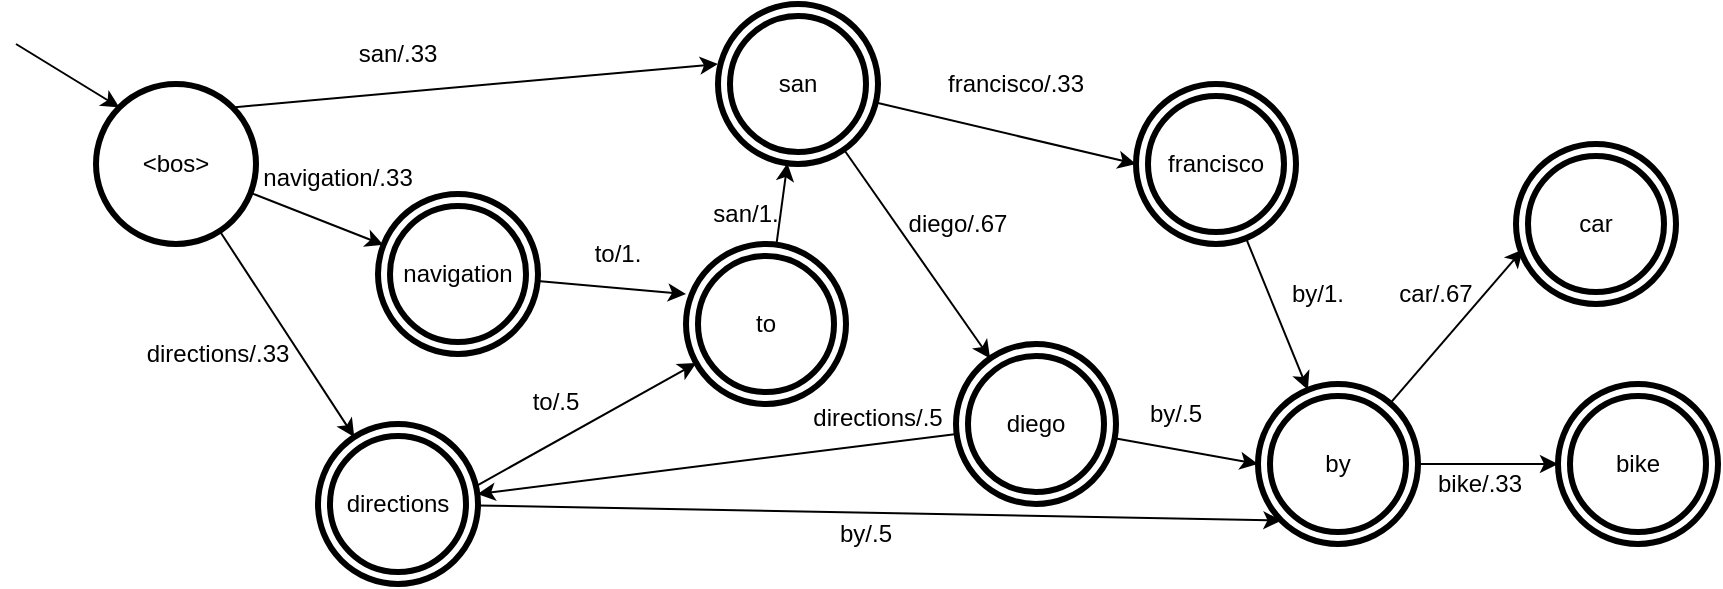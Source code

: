 <mxfile version="15.4.0" type="device"><diagram id="1beL4efiaEuEJS-CGqvc" name="第 1 页"><mxGraphModel dx="1773" dy="597" grid="1" gridSize="10" guides="1" tooltips="1" connect="1" arrows="1" fold="1" page="1" pageScale="1" pageWidth="827" pageHeight="1169" math="0" shadow="0"><root><mxCell id="0"/><mxCell id="1" parent="0"/><mxCell id="jkV-DvLT4OgZ1bMWMOKC-3" value="" style="rounded=0;orthogonalLoop=1;jettySize=auto;html=1;entryX=0;entryY=0;entryDx=0;entryDy=0;" edge="1" parent="1" target="jkV-DvLT4OgZ1bMWMOKC-1"><mxGeometry relative="1" as="geometry"><mxPoint x="-1" y="70" as="sourcePoint"/><mxPoint x="239" y="130" as="targetPoint"/></mxGeometry></mxCell><mxCell id="jkV-DvLT4OgZ1bMWMOKC-11" style="edgeStyle=none;rounded=0;orthogonalLoop=1;jettySize=auto;html=1;" edge="1" parent="1" source="jkV-DvLT4OgZ1bMWMOKC-1" target="jkV-DvLT4OgZ1bMWMOKC-5"><mxGeometry relative="1" as="geometry"/></mxCell><mxCell id="jkV-DvLT4OgZ1bMWMOKC-34" style="edgeStyle=none;rounded=1;orthogonalLoop=1;jettySize=auto;html=1;" edge="1" parent="1" source="jkV-DvLT4OgZ1bMWMOKC-1" target="jkV-DvLT4OgZ1bMWMOKC-4"><mxGeometry relative="1" as="geometry"/></mxCell><mxCell id="jkV-DvLT4OgZ1bMWMOKC-1" value="&amp;lt;bos&amp;gt;" style="ellipse;whiteSpace=wrap;html=1;aspect=fixed;strokeWidth=3;" vertex="1" parent="1"><mxGeometry x="39" y="90" width="80" height="80" as="geometry"/></mxCell><mxCell id="jkV-DvLT4OgZ1bMWMOKC-15" style="rounded=1;orthogonalLoop=1;jettySize=auto;elbow=vertical;html=1;entryX=0;entryY=0.313;entryDx=0;entryDy=0;entryPerimeter=0;" edge="1" parent="1" source="jkV-DvLT4OgZ1bMWMOKC-4" target="jkV-DvLT4OgZ1bMWMOKC-8"><mxGeometry relative="1" as="geometry"/></mxCell><mxCell id="jkV-DvLT4OgZ1bMWMOKC-4" value="navigation" style="ellipse;shape=doubleEllipse;whiteSpace=wrap;html=1;aspect=fixed;strokeWidth=3;" vertex="1" parent="1"><mxGeometry x="180" y="145" width="80" height="80" as="geometry"/></mxCell><mxCell id="jkV-DvLT4OgZ1bMWMOKC-9" style="edgeStyle=none;rounded=0;orthogonalLoop=1;jettySize=auto;html=1;exitX=0.988;exitY=0.388;exitDx=0;exitDy=0;exitPerimeter=0;" edge="1" parent="1" source="jkV-DvLT4OgZ1bMWMOKC-5" target="jkV-DvLT4OgZ1bMWMOKC-8"><mxGeometry relative="1" as="geometry"/></mxCell><mxCell id="jkV-DvLT4OgZ1bMWMOKC-29" style="rounded=1;orthogonalLoop=1;jettySize=auto;html=1;entryX=0;entryY=1;entryDx=0;entryDy=0;elbow=vertical;" edge="1" parent="1" source="jkV-DvLT4OgZ1bMWMOKC-5" target="jkV-DvLT4OgZ1bMWMOKC-20"><mxGeometry relative="1" as="geometry"/></mxCell><mxCell id="jkV-DvLT4OgZ1bMWMOKC-5" value="directions" style="ellipse;shape=doubleEllipse;whiteSpace=wrap;html=1;aspect=fixed;strokeWidth=3;" vertex="1" parent="1"><mxGeometry x="150" y="260" width="80" height="80" as="geometry"/></mxCell><mxCell id="jkV-DvLT4OgZ1bMWMOKC-17" style="edgeStyle=none;rounded=1;orthogonalLoop=1;jettySize=auto;html=1;" edge="1" parent="1" source="jkV-DvLT4OgZ1bMWMOKC-6" target="jkV-DvLT4OgZ1bMWMOKC-16"><mxGeometry relative="1" as="geometry"/></mxCell><mxCell id="jkV-DvLT4OgZ1bMWMOKC-19" style="edgeStyle=none;rounded=1;orthogonalLoop=1;jettySize=auto;html=1;entryX=0;entryY=0.5;entryDx=0;entryDy=0;" edge="1" parent="1" source="jkV-DvLT4OgZ1bMWMOKC-6" target="jkV-DvLT4OgZ1bMWMOKC-18"><mxGeometry relative="1" as="geometry"/></mxCell><mxCell id="jkV-DvLT4OgZ1bMWMOKC-6" value="san" style="ellipse;shape=doubleEllipse;whiteSpace=wrap;html=1;aspect=fixed;strokeWidth=3;" vertex="1" parent="1"><mxGeometry x="350" y="50" width="80" height="80" as="geometry"/></mxCell><mxCell id="jkV-DvLT4OgZ1bMWMOKC-24" style="edgeStyle=none;rounded=1;orthogonalLoop=1;jettySize=auto;html=1;" edge="1" parent="1" source="jkV-DvLT4OgZ1bMWMOKC-8" target="jkV-DvLT4OgZ1bMWMOKC-6"><mxGeometry relative="1" as="geometry"/></mxCell><mxCell id="jkV-DvLT4OgZ1bMWMOKC-8" value="to" style="ellipse;shape=doubleEllipse;whiteSpace=wrap;html=1;aspect=fixed;strokeWidth=3;" vertex="1" parent="1"><mxGeometry x="334" y="170" width="80" height="80" as="geometry"/></mxCell><mxCell id="jkV-DvLT4OgZ1bMWMOKC-14" value="" style="endArrow=classic;html=1;rounded=1;exitX=1;exitY=0;exitDx=0;exitDy=0;entryX=0;entryY=0.375;entryDx=0;entryDy=0;elbow=vertical;entryPerimeter=0;" edge="1" parent="1" source="jkV-DvLT4OgZ1bMWMOKC-1" target="jkV-DvLT4OgZ1bMWMOKC-6"><mxGeometry width="50" height="50" relative="1" as="geometry"><mxPoint x="319" y="340" as="sourcePoint"/><mxPoint x="369" y="290" as="targetPoint"/></mxGeometry></mxCell><mxCell id="jkV-DvLT4OgZ1bMWMOKC-25" style="edgeStyle=none;rounded=1;orthogonalLoop=1;jettySize=auto;html=1;entryX=0;entryY=0.5;entryDx=0;entryDy=0;" edge="1" parent="1" source="jkV-DvLT4OgZ1bMWMOKC-16" target="jkV-DvLT4OgZ1bMWMOKC-20"><mxGeometry relative="1" as="geometry"/></mxCell><mxCell id="jkV-DvLT4OgZ1bMWMOKC-28" style="edgeStyle=none;rounded=1;orthogonalLoop=1;jettySize=auto;html=1;" edge="1" parent="1" source="jkV-DvLT4OgZ1bMWMOKC-16" target="jkV-DvLT4OgZ1bMWMOKC-5"><mxGeometry relative="1" as="geometry"/></mxCell><mxCell id="jkV-DvLT4OgZ1bMWMOKC-16" value="diego" style="ellipse;shape=doubleEllipse;whiteSpace=wrap;html=1;aspect=fixed;strokeWidth=3;" vertex="1" parent="1"><mxGeometry x="469" y="220" width="80" height="80" as="geometry"/></mxCell><mxCell id="jkV-DvLT4OgZ1bMWMOKC-22" style="edgeStyle=none;rounded=1;orthogonalLoop=1;jettySize=auto;html=1;" edge="1" parent="1" source="jkV-DvLT4OgZ1bMWMOKC-18" target="jkV-DvLT4OgZ1bMWMOKC-20"><mxGeometry relative="1" as="geometry"/></mxCell><mxCell id="jkV-DvLT4OgZ1bMWMOKC-18" value="francisco" style="ellipse;shape=doubleEllipse;whiteSpace=wrap;html=1;aspect=fixed;strokeWidth=3;" vertex="1" parent="1"><mxGeometry x="559" y="90" width="80" height="80" as="geometry"/></mxCell><mxCell id="jkV-DvLT4OgZ1bMWMOKC-23" style="edgeStyle=none;rounded=1;orthogonalLoop=1;jettySize=auto;html=1;entryX=0.043;entryY=0.659;entryDx=0;entryDy=0;entryPerimeter=0;" edge="1" parent="1" source="jkV-DvLT4OgZ1bMWMOKC-20" target="jkV-DvLT4OgZ1bMWMOKC-21"><mxGeometry relative="1" as="geometry"/></mxCell><mxCell id="jkV-DvLT4OgZ1bMWMOKC-27" style="edgeStyle=none;rounded=1;orthogonalLoop=1;jettySize=auto;html=1;" edge="1" parent="1" source="jkV-DvLT4OgZ1bMWMOKC-20" target="jkV-DvLT4OgZ1bMWMOKC-26"><mxGeometry relative="1" as="geometry"/></mxCell><mxCell id="jkV-DvLT4OgZ1bMWMOKC-20" value="by" style="ellipse;shape=doubleEllipse;whiteSpace=wrap;html=1;aspect=fixed;strokeWidth=3;" vertex="1" parent="1"><mxGeometry x="620" y="240" width="80" height="80" as="geometry"/></mxCell><mxCell id="jkV-DvLT4OgZ1bMWMOKC-21" value="car" style="ellipse;shape=doubleEllipse;whiteSpace=wrap;html=1;aspect=fixed;strokeWidth=3;" vertex="1" parent="1"><mxGeometry x="749" y="120" width="80" height="80" as="geometry"/></mxCell><mxCell id="jkV-DvLT4OgZ1bMWMOKC-26" value="bike" style="ellipse;shape=doubleEllipse;whiteSpace=wrap;html=1;aspect=fixed;strokeWidth=3;" vertex="1" parent="1"><mxGeometry x="770" y="240" width="80" height="80" as="geometry"/></mxCell><mxCell id="jkV-DvLT4OgZ1bMWMOKC-30" value="san/.33" style="text;html=1;strokeColor=none;fillColor=none;align=center;verticalAlign=middle;whiteSpace=wrap;rounded=0;" vertex="1" parent="1"><mxGeometry x="160" y="60" width="60" height="30" as="geometry"/></mxCell><mxCell id="jkV-DvLT4OgZ1bMWMOKC-33" value="navigation/.33" style="text;html=1;strokeColor=none;fillColor=none;align=center;verticalAlign=middle;whiteSpace=wrap;rounded=0;imageAspect=1;" vertex="1" parent="1"><mxGeometry x="130" y="122" width="60" height="30" as="geometry"/></mxCell><mxCell id="jkV-DvLT4OgZ1bMWMOKC-35" value="directions/.33" style="text;html=1;strokeColor=none;fillColor=none;align=center;verticalAlign=middle;whiteSpace=wrap;rounded=0;imageAspect=1;" vertex="1" parent="1"><mxGeometry x="70" y="210" width="60" height="30" as="geometry"/></mxCell><mxCell id="jkV-DvLT4OgZ1bMWMOKC-36" value="to/1." style="text;html=1;strokeColor=none;fillColor=none;align=center;verticalAlign=middle;whiteSpace=wrap;rounded=0;imageAspect=1;" vertex="1" parent="1"><mxGeometry x="270" y="160" width="60" height="30" as="geometry"/></mxCell><mxCell id="jkV-DvLT4OgZ1bMWMOKC-37" value="san/1." style="text;html=1;strokeColor=none;fillColor=none;align=center;verticalAlign=middle;whiteSpace=wrap;rounded=0;imageAspect=1;" vertex="1" parent="1"><mxGeometry x="334" y="140" width="60" height="30" as="geometry"/></mxCell><mxCell id="jkV-DvLT4OgZ1bMWMOKC-38" value="diego/.67" style="text;html=1;strokeColor=none;fillColor=none;align=center;verticalAlign=middle;whiteSpace=wrap;rounded=0;imageAspect=1;" vertex="1" parent="1"><mxGeometry x="440" y="145" width="60" height="30" as="geometry"/></mxCell><mxCell id="jkV-DvLT4OgZ1bMWMOKC-39" value="francisco/.33" style="text;html=1;strokeColor=none;fillColor=none;align=center;verticalAlign=middle;whiteSpace=wrap;rounded=0;imageAspect=1;" vertex="1" parent="1"><mxGeometry x="469" y="75" width="60" height="30" as="geometry"/></mxCell><mxCell id="jkV-DvLT4OgZ1bMWMOKC-40" value="by/.5" style="text;html=1;strokeColor=none;fillColor=none;align=center;verticalAlign=middle;whiteSpace=wrap;rounded=0;imageAspect=1;" vertex="1" parent="1"><mxGeometry x="549" y="240" width="60" height="30" as="geometry"/></mxCell><mxCell id="jkV-DvLT4OgZ1bMWMOKC-41" value="directions/.5" style="text;html=1;strokeColor=none;fillColor=none;align=center;verticalAlign=middle;whiteSpace=wrap;rounded=0;imageAspect=1;" vertex="1" parent="1"><mxGeometry x="400" y="242" width="60" height="30" as="geometry"/></mxCell><mxCell id="jkV-DvLT4OgZ1bMWMOKC-44" value="to/.5" style="text;html=1;strokeColor=none;fillColor=none;align=center;verticalAlign=middle;whiteSpace=wrap;rounded=0;imageAspect=1;" vertex="1" parent="1"><mxGeometry x="239" y="234" width="60" height="30" as="geometry"/></mxCell><mxCell id="jkV-DvLT4OgZ1bMWMOKC-46" value="by/.5" style="text;html=1;strokeColor=none;fillColor=none;align=center;verticalAlign=middle;whiteSpace=wrap;rounded=0;imageAspect=1;" vertex="1" parent="1"><mxGeometry x="394" y="300" width="60" height="30" as="geometry"/></mxCell><mxCell id="jkV-DvLT4OgZ1bMWMOKC-47" value="by/1." style="text;html=1;strokeColor=none;fillColor=none;align=center;verticalAlign=middle;whiteSpace=wrap;rounded=0;imageAspect=1;" vertex="1" parent="1"><mxGeometry x="620" y="180" width="60" height="30" as="geometry"/></mxCell><mxCell id="jkV-DvLT4OgZ1bMWMOKC-48" value="car/.67" style="text;html=1;strokeColor=none;fillColor=none;align=center;verticalAlign=middle;whiteSpace=wrap;rounded=0;imageAspect=1;" vertex="1" parent="1"><mxGeometry x="679" y="180" width="60" height="30" as="geometry"/></mxCell><mxCell id="jkV-DvLT4OgZ1bMWMOKC-49" value="bike/.33" style="text;html=1;strokeColor=none;fillColor=none;align=center;verticalAlign=middle;whiteSpace=wrap;rounded=0;imageAspect=1;" vertex="1" parent="1"><mxGeometry x="701" y="275" width="60" height="30" as="geometry"/></mxCell></root></mxGraphModel></diagram></mxfile>
